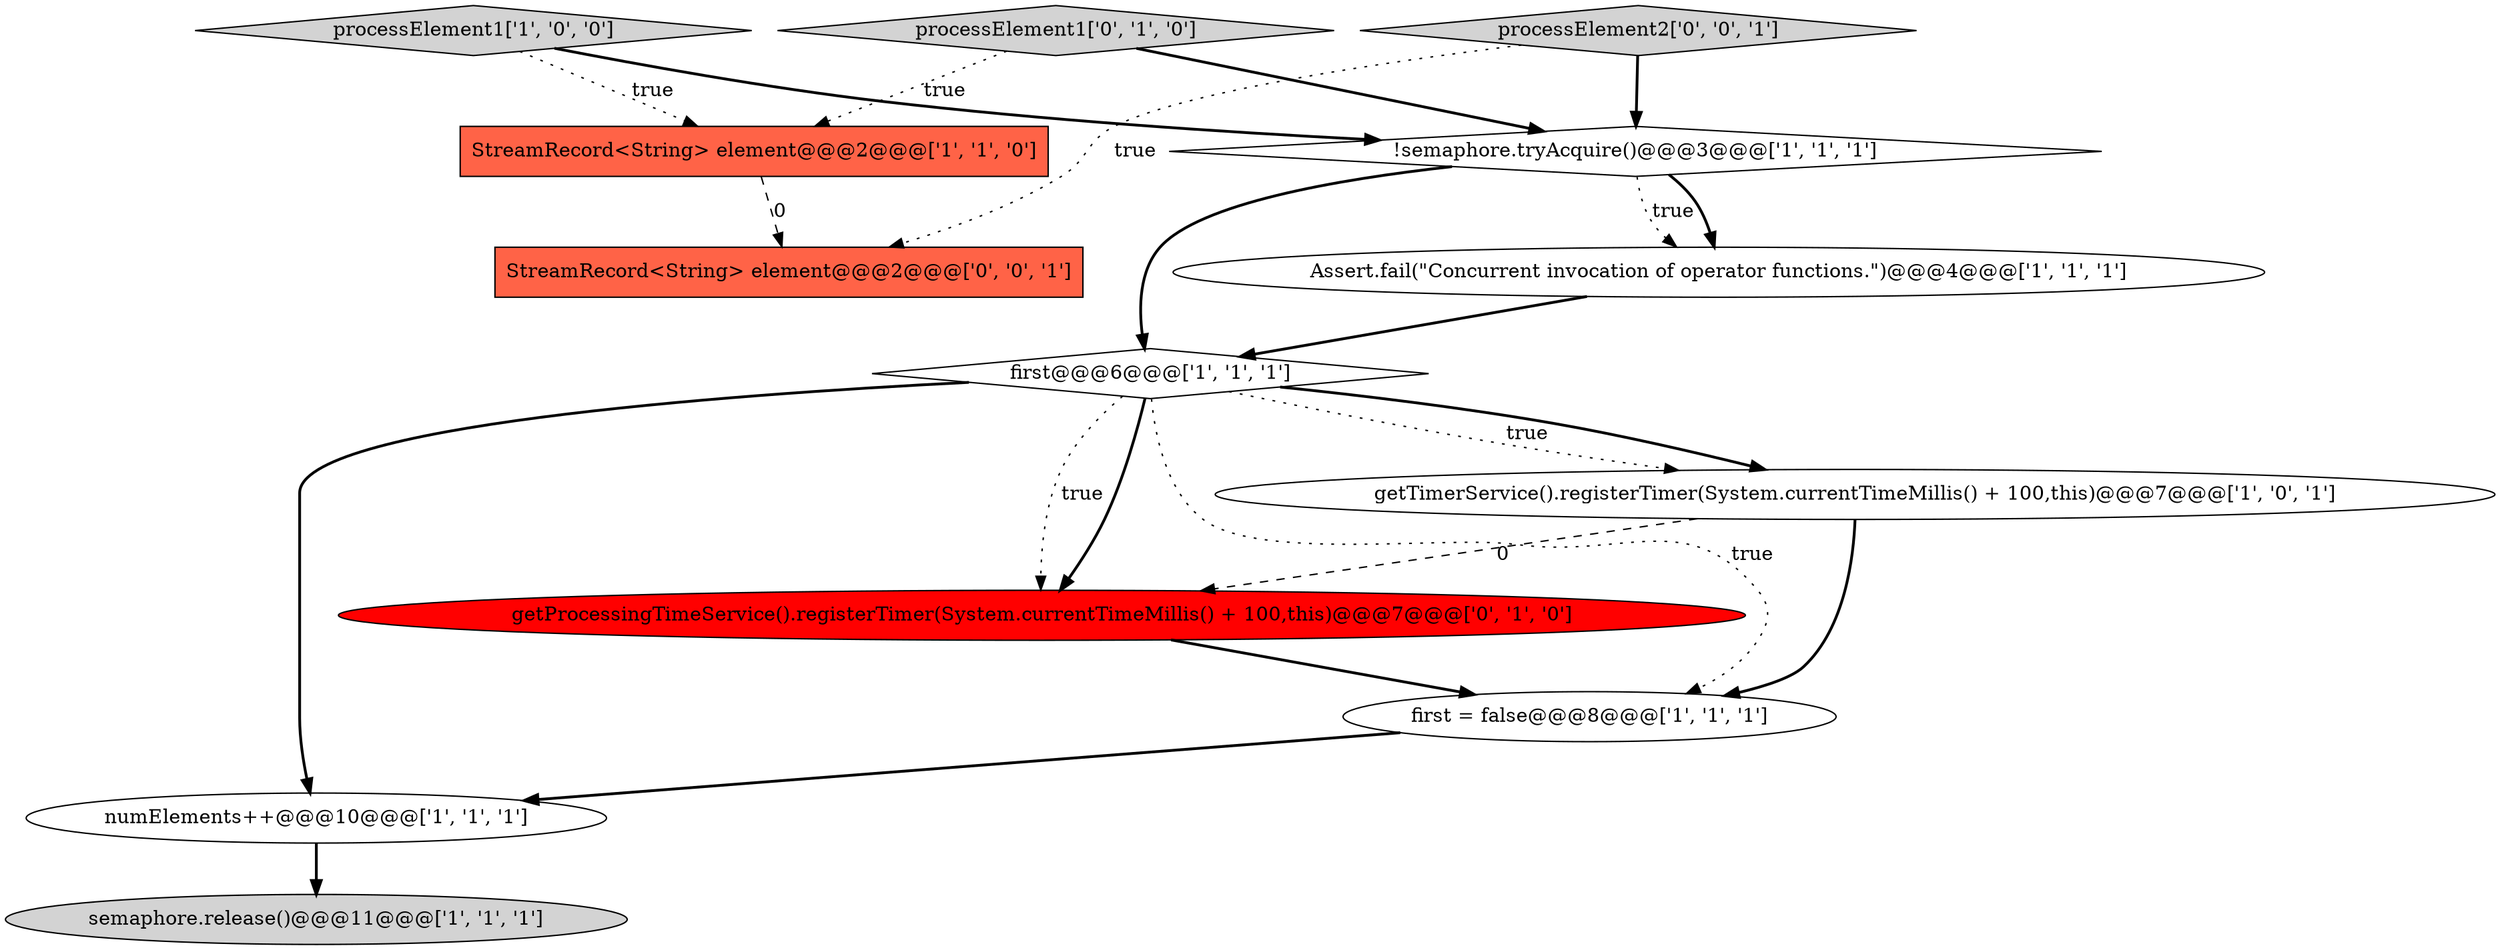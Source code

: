 digraph {
2 [style = filled, label = "!semaphore.tryAcquire()@@@3@@@['1', '1', '1']", fillcolor = white, shape = diamond image = "AAA0AAABBB1BBB"];
6 [style = filled, label = "processElement1['1', '0', '0']", fillcolor = lightgray, shape = diamond image = "AAA0AAABBB1BBB"];
8 [style = filled, label = "StreamRecord<String> element@@@2@@@['1', '1', '0']", fillcolor = tomato, shape = box image = "AAA0AAABBB1BBB"];
10 [style = filled, label = "getProcessingTimeService().registerTimer(System.currentTimeMillis() + 100,this)@@@7@@@['0', '1', '0']", fillcolor = red, shape = ellipse image = "AAA1AAABBB2BBB"];
0 [style = filled, label = "semaphore.release()@@@11@@@['1', '1', '1']", fillcolor = lightgray, shape = ellipse image = "AAA0AAABBB1BBB"];
9 [style = filled, label = "processElement1['0', '1', '0']", fillcolor = lightgray, shape = diamond image = "AAA0AAABBB2BBB"];
11 [style = filled, label = "StreamRecord<String> element@@@2@@@['0', '0', '1']", fillcolor = tomato, shape = box image = "AAA0AAABBB3BBB"];
7 [style = filled, label = "first@@@6@@@['1', '1', '1']", fillcolor = white, shape = diamond image = "AAA0AAABBB1BBB"];
4 [style = filled, label = "getTimerService().registerTimer(System.currentTimeMillis() + 100,this)@@@7@@@['1', '0', '1']", fillcolor = white, shape = ellipse image = "AAA0AAABBB1BBB"];
3 [style = filled, label = "Assert.fail(\"Concurrent invocation of operator functions.\")@@@4@@@['1', '1', '1']", fillcolor = white, shape = ellipse image = "AAA0AAABBB1BBB"];
5 [style = filled, label = "numElements++@@@10@@@['1', '1', '1']", fillcolor = white, shape = ellipse image = "AAA0AAABBB1BBB"];
1 [style = filled, label = "first = false@@@8@@@['1', '1', '1']", fillcolor = white, shape = ellipse image = "AAA0AAABBB1BBB"];
12 [style = filled, label = "processElement2['0', '0', '1']", fillcolor = lightgray, shape = diamond image = "AAA0AAABBB3BBB"];
2->3 [style = dotted, label="true"];
1->5 [style = bold, label=""];
7->10 [style = dotted, label="true"];
7->10 [style = bold, label=""];
9->2 [style = bold, label=""];
2->3 [style = bold, label=""];
7->4 [style = bold, label=""];
6->2 [style = bold, label=""];
12->11 [style = dotted, label="true"];
9->8 [style = dotted, label="true"];
12->2 [style = bold, label=""];
7->5 [style = bold, label=""];
5->0 [style = bold, label=""];
3->7 [style = bold, label=""];
6->8 [style = dotted, label="true"];
7->4 [style = dotted, label="true"];
4->1 [style = bold, label=""];
2->7 [style = bold, label=""];
8->11 [style = dashed, label="0"];
4->10 [style = dashed, label="0"];
7->1 [style = dotted, label="true"];
10->1 [style = bold, label=""];
}

